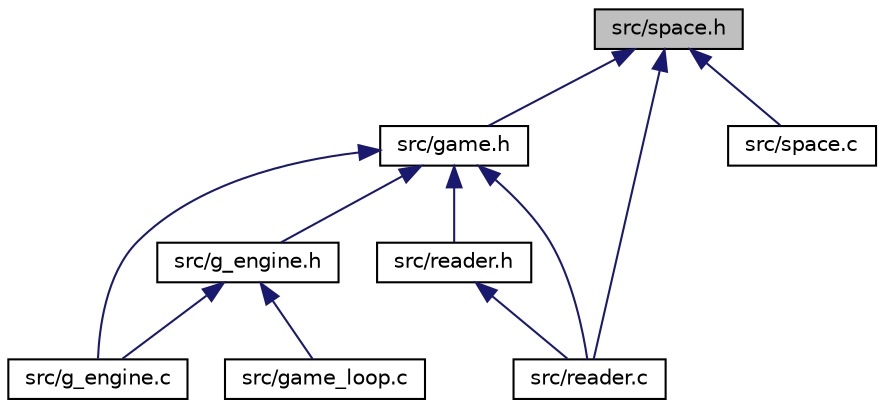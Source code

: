 digraph "src/space.h"
{
  edge [fontname="Helvetica",fontsize="10",labelfontname="Helvetica",labelfontsize="10"];
  node [fontname="Helvetica",fontsize="10",shape=record];
  Node6 [label="src/space.h",height=0.2,width=0.4,color="black", fillcolor="grey75", style="filled", fontcolor="black"];
  Node6 -> Node7 [dir="back",color="midnightblue",fontsize="10",style="solid",fontname="Helvetica"];
  Node7 [label="src/game.h",height=0.2,width=0.4,color="black", fillcolor="white", style="filled",URL="$game_8h.html",tooltip="It defines the game interface. "];
  Node7 -> Node8 [dir="back",color="midnightblue",fontsize="10",style="solid",fontname="Helvetica"];
  Node8 [label="src/g_engine.c",height=0.2,width=0.4,color="black", fillcolor="white", style="filled",URL="$g__engine_8c.html",tooltip="Graphic engine source code. "];
  Node7 -> Node9 [dir="back",color="midnightblue",fontsize="10",style="solid",fontname="Helvetica"];
  Node9 [label="src/g_engine.h",height=0.2,width=0.4,color="black", fillcolor="white", style="filled",URL="$g__engine_8h.html",tooltip="Main graphic engine. "];
  Node9 -> Node8 [dir="back",color="midnightblue",fontsize="10",style="solid",fontname="Helvetica"];
  Node9 -> Node10 [dir="back",color="midnightblue",fontsize="10",style="solid",fontname="Helvetica"];
  Node10 [label="src/game_loop.c",height=0.2,width=0.4,color="black", fillcolor="white", style="filled",URL="$game__loop_8c.html",tooltip="Main game loop. "];
  Node7 -> Node11 [dir="back",color="midnightblue",fontsize="10",style="solid",fontname="Helvetica"];
  Node11 [label="src/reader.h",height=0.2,width=0.4,color="black", fillcolor="white", style="filled",URL="$reader_8h.html",tooltip="Defines a game reader. "];
  Node11 -> Node12 [dir="back",color="midnightblue",fontsize="10",style="solid",fontname="Helvetica"];
  Node12 [label="src/reader.c",height=0.2,width=0.4,color="black", fillcolor="white", style="filled",URL="$reader_8c.html",tooltip="Main game reader. "];
  Node7 -> Node12 [dir="back",color="midnightblue",fontsize="10",style="solid",fontname="Helvetica"];
  Node6 -> Node12 [dir="back",color="midnightblue",fontsize="10",style="solid",fontname="Helvetica"];
  Node6 -> Node13 [dir="back",color="midnightblue",fontsize="10",style="solid",fontname="Helvetica"];
  Node13 [label="src/space.c",height=0.2,width=0.4,color="black", fillcolor="white", style="filled",URL="$space_8c.html"];
}
